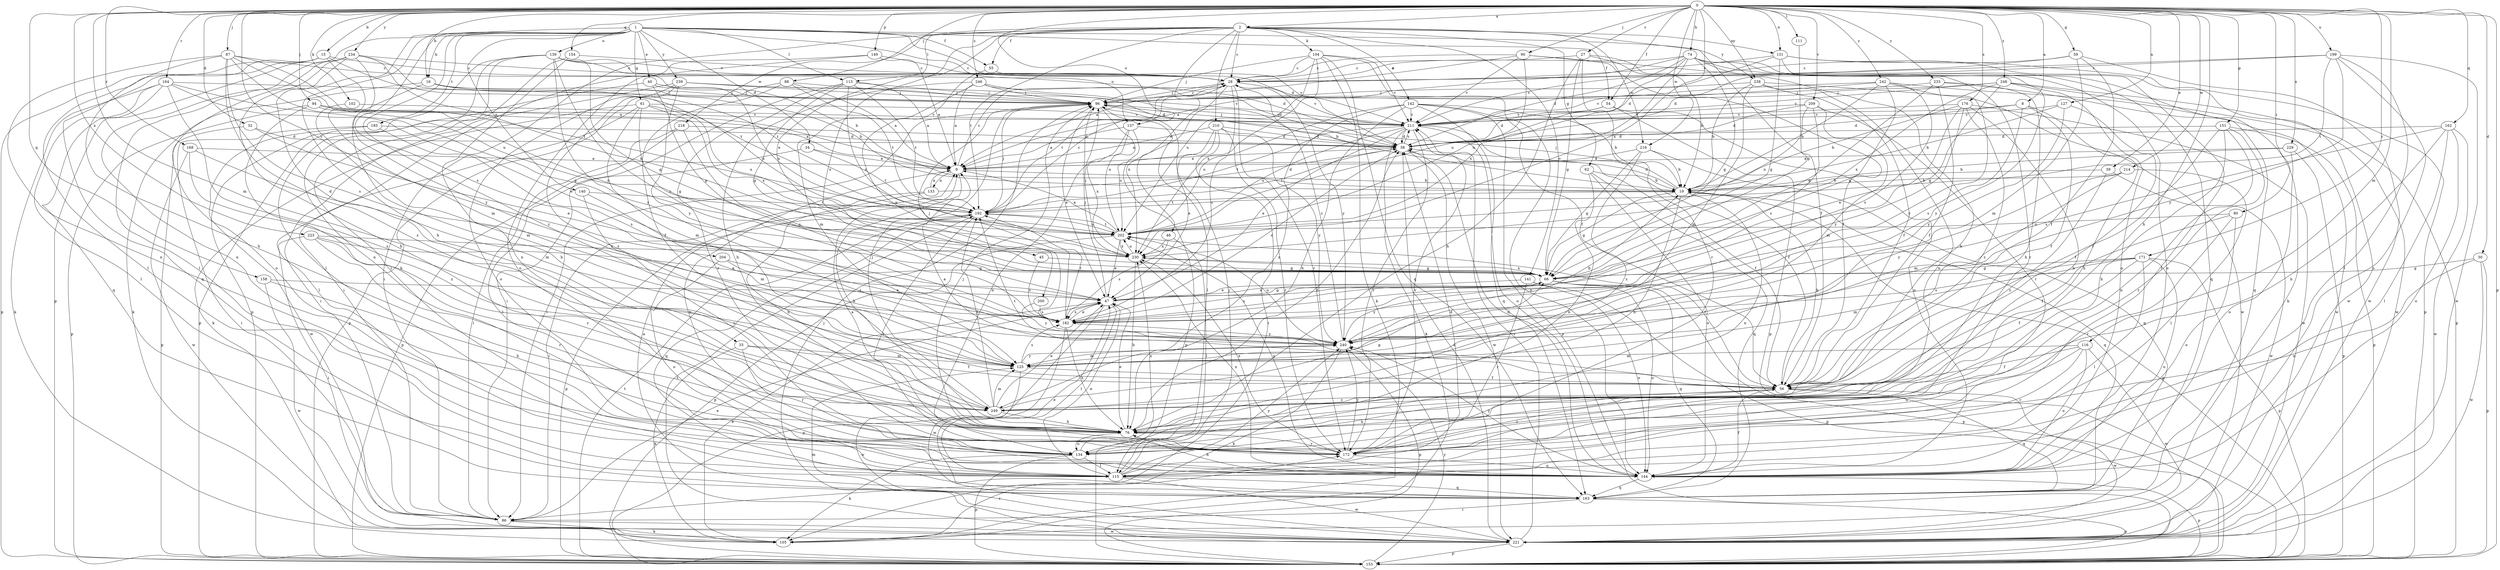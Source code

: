 strict digraph  {
0;
1;
2;
8;
9;
15;
16;
19;
27;
28;
30;
32;
33;
34;
38;
39;
40;
45;
46;
47;
54;
55;
56;
59;
61;
62;
66;
74;
76;
80;
86;
87;
88;
90;
94;
96;
102;
104;
105;
111;
113;
115;
116;
125;
127;
131;
133;
134;
137;
139;
140;
141;
142;
144;
149;
151;
153;
154;
158;
162;
163;
164;
168;
171;
172;
176;
182;
185;
192;
199;
200;
202;
204;
209;
210;
211;
214;
216;
218;
221;
223;
229;
230;
233;
234;
238;
239;
240;
242;
246;
248;
249;
0 -> 2  [label=a];
0 -> 8  [label=a];
0 -> 15  [label=b];
0 -> 16  [label=b];
0 -> 27  [label=c];
0 -> 30  [label=d];
0 -> 32  [label=d];
0 -> 39  [label=e];
0 -> 54  [label=f];
0 -> 59  [label=g];
0 -> 74  [label=h];
0 -> 76  [label=h];
0 -> 80  [label=i];
0 -> 87  [label=j];
0 -> 88  [label=j];
0 -> 90  [label=j];
0 -> 94  [label=j];
0 -> 102  [label=k];
0 -> 111  [label=l];
0 -> 116  [label=m];
0 -> 125  [label=m];
0 -> 127  [label=n];
0 -> 131  [label=n];
0 -> 137  [label=o];
0 -> 149  [label=p];
0 -> 151  [label=p];
0 -> 153  [label=p];
0 -> 154  [label=q];
0 -> 158  [label=q];
0 -> 162  [label=q];
0 -> 164  [label=r];
0 -> 168  [label=r];
0 -> 171  [label=r];
0 -> 176  [label=s];
0 -> 199  [label=u];
0 -> 204  [label=v];
0 -> 209  [label=v];
0 -> 214  [label=w];
0 -> 216  [label=w];
0 -> 223  [label=x];
0 -> 229  [label=x];
0 -> 230  [label=x];
0 -> 233  [label=y];
0 -> 234  [label=y];
0 -> 238  [label=y];
0 -> 242  [label=z];
0 -> 246  [label=z];
0 -> 248  [label=z];
1 -> 16  [label=b];
1 -> 33  [label=d];
1 -> 34  [label=d];
1 -> 38  [label=d];
1 -> 40  [label=e];
1 -> 54  [label=f];
1 -> 55  [label=f];
1 -> 61  [label=g];
1 -> 76  [label=h];
1 -> 113  [label=l];
1 -> 137  [label=o];
1 -> 139  [label=o];
1 -> 140  [label=o];
1 -> 153  [label=p];
1 -> 182  [label=s];
1 -> 185  [label=t];
1 -> 238  [label=y];
1 -> 239  [label=y];
1 -> 249  [label=z];
2 -> 28  [label=c];
2 -> 45  [label=e];
2 -> 46  [label=e];
2 -> 55  [label=f];
2 -> 56  [label=f];
2 -> 62  [label=g];
2 -> 86  [label=i];
2 -> 104  [label=k];
2 -> 113  [label=l];
2 -> 131  [label=n];
2 -> 141  [label=o];
2 -> 142  [label=o];
2 -> 192  [label=t];
2 -> 200  [label=u];
2 -> 210  [label=v];
2 -> 216  [label=w];
2 -> 218  [label=w];
8 -> 38  [label=d];
8 -> 56  [label=f];
8 -> 76  [label=h];
8 -> 182  [label=s];
8 -> 211  [label=v];
9 -> 19  [label=b];
9 -> 28  [label=c];
9 -> 76  [label=h];
9 -> 133  [label=n];
9 -> 134  [label=n];
15 -> 28  [label=c];
15 -> 115  [label=l];
15 -> 125  [label=m];
15 -> 153  [label=p];
15 -> 163  [label=q];
15 -> 192  [label=t];
16 -> 19  [label=b];
16 -> 76  [label=h];
16 -> 96  [label=j];
16 -> 105  [label=k];
16 -> 202  [label=u];
19 -> 38  [label=d];
19 -> 66  [label=g];
19 -> 76  [label=h];
19 -> 96  [label=j];
19 -> 134  [label=n];
19 -> 153  [label=p];
19 -> 163  [label=q];
19 -> 192  [label=t];
27 -> 19  [label=b];
27 -> 28  [label=c];
27 -> 66  [label=g];
27 -> 76  [label=h];
27 -> 144  [label=o];
27 -> 172  [label=r];
28 -> 96  [label=j];
28 -> 172  [label=r];
28 -> 182  [label=s];
28 -> 192  [label=t];
28 -> 211  [label=v];
28 -> 230  [label=x];
28 -> 240  [label=y];
30 -> 66  [label=g];
30 -> 134  [label=n];
30 -> 153  [label=p];
30 -> 221  [label=w];
32 -> 38  [label=d];
32 -> 47  [label=e];
32 -> 153  [label=p];
33 -> 56  [label=f];
33 -> 105  [label=k];
33 -> 125  [label=m];
33 -> 172  [label=r];
34 -> 9  [label=a];
34 -> 115  [label=l];
34 -> 192  [label=t];
38 -> 9  [label=a];
38 -> 56  [label=f];
38 -> 192  [label=t];
38 -> 211  [label=v];
38 -> 221  [label=w];
39 -> 19  [label=b];
39 -> 221  [label=w];
39 -> 249  [label=z];
40 -> 66  [label=g];
40 -> 96  [label=j];
40 -> 153  [label=p];
40 -> 202  [label=u];
45 -> 66  [label=g];
45 -> 182  [label=s];
46 -> 115  [label=l];
46 -> 182  [label=s];
46 -> 230  [label=x];
47 -> 66  [label=g];
47 -> 96  [label=j];
47 -> 115  [label=l];
47 -> 153  [label=p];
47 -> 182  [label=s];
54 -> 38  [label=d];
54 -> 144  [label=o];
54 -> 153  [label=p];
54 -> 211  [label=v];
55 -> 211  [label=v];
55 -> 240  [label=y];
56 -> 9  [label=a];
56 -> 19  [label=b];
56 -> 134  [label=n];
56 -> 163  [label=q];
56 -> 172  [label=r];
56 -> 192  [label=t];
56 -> 221  [label=w];
56 -> 249  [label=z];
59 -> 28  [label=c];
59 -> 56  [label=f];
59 -> 125  [label=m];
59 -> 211  [label=v];
59 -> 221  [label=w];
61 -> 66  [label=g];
61 -> 105  [label=k];
61 -> 115  [label=l];
61 -> 125  [label=m];
61 -> 202  [label=u];
61 -> 211  [label=v];
61 -> 230  [label=x];
62 -> 19  [label=b];
62 -> 134  [label=n];
62 -> 144  [label=o];
62 -> 163  [label=q];
66 -> 47  [label=e];
66 -> 144  [label=o];
66 -> 153  [label=p];
66 -> 163  [label=q];
66 -> 182  [label=s];
66 -> 230  [label=x];
66 -> 240  [label=y];
74 -> 9  [label=a];
74 -> 28  [label=c];
74 -> 38  [label=d];
74 -> 66  [label=g];
74 -> 105  [label=k];
74 -> 144  [label=o];
74 -> 163  [label=q];
74 -> 172  [label=r];
74 -> 202  [label=u];
74 -> 230  [label=x];
76 -> 38  [label=d];
76 -> 47  [label=e];
76 -> 134  [label=n];
76 -> 172  [label=r];
80 -> 56  [label=f];
80 -> 144  [label=o];
80 -> 172  [label=r];
80 -> 202  [label=u];
86 -> 47  [label=e];
86 -> 105  [label=k];
86 -> 221  [label=w];
87 -> 9  [label=a];
87 -> 28  [label=c];
87 -> 76  [label=h];
87 -> 134  [label=n];
87 -> 182  [label=s];
87 -> 192  [label=t];
87 -> 202  [label=u];
87 -> 249  [label=z];
88 -> 9  [label=a];
88 -> 56  [label=f];
88 -> 96  [label=j];
88 -> 153  [label=p];
88 -> 192  [label=t];
90 -> 9  [label=a];
90 -> 28  [label=c];
90 -> 56  [label=f];
90 -> 76  [label=h];
90 -> 202  [label=u];
90 -> 211  [label=v];
94 -> 9  [label=a];
94 -> 76  [label=h];
94 -> 153  [label=p];
94 -> 211  [label=v];
94 -> 230  [label=x];
96 -> 28  [label=c];
96 -> 47  [label=e];
96 -> 86  [label=i];
96 -> 115  [label=l];
96 -> 202  [label=u];
96 -> 211  [label=v];
102 -> 125  [label=m];
102 -> 211  [label=v];
104 -> 28  [label=c];
104 -> 56  [label=f];
104 -> 96  [label=j];
104 -> 105  [label=k];
104 -> 163  [label=q];
104 -> 202  [label=u];
104 -> 211  [label=v];
104 -> 230  [label=x];
105 -> 47  [label=e];
105 -> 172  [label=r];
111 -> 66  [label=g];
113 -> 9  [label=a];
113 -> 66  [label=g];
113 -> 86  [label=i];
113 -> 96  [label=j];
113 -> 172  [label=r];
113 -> 192  [label=t];
113 -> 230  [label=x];
115 -> 38  [label=d];
115 -> 47  [label=e];
115 -> 96  [label=j];
115 -> 163  [label=q];
115 -> 221  [label=w];
115 -> 240  [label=y];
116 -> 56  [label=f];
116 -> 125  [label=m];
116 -> 134  [label=n];
116 -> 144  [label=o];
116 -> 172  [label=r];
116 -> 221  [label=w];
125 -> 56  [label=f];
125 -> 182  [label=s];
125 -> 221  [label=w];
125 -> 240  [label=y];
127 -> 19  [label=b];
127 -> 56  [label=f];
127 -> 211  [label=v];
127 -> 240  [label=y];
131 -> 28  [label=c];
131 -> 38  [label=d];
131 -> 66  [label=g];
131 -> 115  [label=l];
131 -> 153  [label=p];
131 -> 221  [label=w];
133 -> 9  [label=a];
133 -> 38  [label=d];
133 -> 76  [label=h];
133 -> 86  [label=i];
134 -> 105  [label=k];
134 -> 115  [label=l];
134 -> 153  [label=p];
134 -> 230  [label=x];
137 -> 9  [label=a];
137 -> 38  [label=d];
137 -> 134  [label=n];
137 -> 153  [label=p];
137 -> 230  [label=x];
139 -> 19  [label=b];
139 -> 28  [label=c];
139 -> 38  [label=d];
139 -> 66  [label=g];
139 -> 115  [label=l];
139 -> 134  [label=n];
139 -> 153  [label=p];
139 -> 182  [label=s];
139 -> 240  [label=y];
140 -> 125  [label=m];
140 -> 172  [label=r];
140 -> 192  [label=t];
141 -> 47  [label=e];
141 -> 144  [label=o];
141 -> 153  [label=p];
141 -> 172  [label=r];
142 -> 19  [label=b];
142 -> 76  [label=h];
142 -> 144  [label=o];
142 -> 153  [label=p];
142 -> 163  [label=q];
142 -> 202  [label=u];
142 -> 211  [label=v];
142 -> 249  [label=z];
144 -> 38  [label=d];
144 -> 56  [label=f];
144 -> 76  [label=h];
144 -> 153  [label=p];
144 -> 163  [label=q];
144 -> 202  [label=u];
144 -> 230  [label=x];
144 -> 240  [label=y];
149 -> 9  [label=a];
149 -> 28  [label=c];
149 -> 86  [label=i];
149 -> 144  [label=o];
151 -> 38  [label=d];
151 -> 56  [label=f];
151 -> 76  [label=h];
151 -> 134  [label=n];
151 -> 153  [label=p];
151 -> 172  [label=r];
153 -> 192  [label=t];
153 -> 240  [label=y];
154 -> 28  [label=c];
154 -> 115  [label=l];
154 -> 134  [label=n];
158 -> 47  [label=e];
158 -> 76  [label=h];
158 -> 221  [label=w];
162 -> 38  [label=d];
162 -> 76  [label=h];
162 -> 115  [label=l];
162 -> 144  [label=o];
162 -> 182  [label=s];
162 -> 221  [label=w];
163 -> 9  [label=a];
163 -> 47  [label=e];
163 -> 86  [label=i];
163 -> 153  [label=p];
164 -> 47  [label=e];
164 -> 66  [label=g];
164 -> 96  [label=j];
164 -> 105  [label=k];
164 -> 115  [label=l];
164 -> 163  [label=q];
164 -> 249  [label=z];
168 -> 9  [label=a];
168 -> 125  [label=m];
168 -> 221  [label=w];
168 -> 249  [label=z];
171 -> 56  [label=f];
171 -> 66  [label=g];
171 -> 115  [label=l];
171 -> 125  [label=m];
171 -> 144  [label=o];
171 -> 153  [label=p];
171 -> 182  [label=s];
172 -> 9  [label=a];
172 -> 96  [label=j];
172 -> 144  [label=o];
172 -> 211  [label=v];
172 -> 230  [label=x];
172 -> 240  [label=y];
176 -> 19  [label=b];
176 -> 47  [label=e];
176 -> 76  [label=h];
176 -> 211  [label=v];
176 -> 221  [label=w];
176 -> 240  [label=y];
176 -> 249  [label=z];
182 -> 38  [label=d];
182 -> 47  [label=e];
182 -> 76  [label=h];
182 -> 96  [label=j];
182 -> 192  [label=t];
182 -> 221  [label=w];
182 -> 240  [label=y];
185 -> 38  [label=d];
185 -> 86  [label=i];
185 -> 182  [label=s];
185 -> 221  [label=w];
192 -> 28  [label=c];
192 -> 96  [label=j];
192 -> 153  [label=p];
192 -> 163  [label=q];
192 -> 172  [label=r];
192 -> 202  [label=u];
199 -> 28  [label=c];
199 -> 38  [label=d];
199 -> 115  [label=l];
199 -> 144  [label=o];
199 -> 192  [label=t];
199 -> 221  [label=w];
199 -> 240  [label=y];
200 -> 182  [label=s];
200 -> 240  [label=y];
202 -> 9  [label=a];
202 -> 47  [label=e];
202 -> 56  [label=f];
202 -> 153  [label=p];
202 -> 192  [label=t];
202 -> 230  [label=x];
204 -> 66  [label=g];
204 -> 144  [label=o];
204 -> 182  [label=s];
209 -> 38  [label=d];
209 -> 125  [label=m];
209 -> 172  [label=r];
209 -> 182  [label=s];
209 -> 202  [label=u];
209 -> 211  [label=v];
210 -> 9  [label=a];
210 -> 38  [label=d];
210 -> 47  [label=e];
210 -> 86  [label=i];
210 -> 172  [label=r];
210 -> 202  [label=u];
210 -> 240  [label=y];
211 -> 38  [label=d];
211 -> 47  [label=e];
211 -> 56  [label=f];
211 -> 96  [label=j];
211 -> 105  [label=k];
211 -> 144  [label=o];
211 -> 172  [label=r];
211 -> 192  [label=t];
211 -> 202  [label=u];
214 -> 19  [label=b];
214 -> 115  [label=l];
214 -> 125  [label=m];
214 -> 240  [label=y];
216 -> 9  [label=a];
216 -> 19  [label=b];
216 -> 66  [label=g];
216 -> 163  [label=q];
216 -> 249  [label=z];
218 -> 38  [label=d];
218 -> 86  [label=i];
218 -> 153  [label=p];
218 -> 182  [label=s];
221 -> 38  [label=d];
221 -> 96  [label=j];
221 -> 125  [label=m];
221 -> 153  [label=p];
221 -> 192  [label=t];
221 -> 211  [label=v];
223 -> 47  [label=e];
223 -> 86  [label=i];
223 -> 172  [label=r];
223 -> 230  [label=x];
223 -> 249  [label=z];
229 -> 9  [label=a];
229 -> 19  [label=b];
229 -> 144  [label=o];
229 -> 153  [label=p];
230 -> 66  [label=g];
230 -> 76  [label=h];
230 -> 96  [label=j];
230 -> 202  [label=u];
233 -> 56  [label=f];
233 -> 66  [label=g];
233 -> 76  [label=h];
233 -> 96  [label=j];
233 -> 163  [label=q];
234 -> 28  [label=c];
234 -> 76  [label=h];
234 -> 115  [label=l];
234 -> 134  [label=n];
234 -> 144  [label=o];
234 -> 192  [label=t];
234 -> 230  [label=x];
234 -> 240  [label=y];
238 -> 19  [label=b];
238 -> 56  [label=f];
238 -> 96  [label=j];
238 -> 125  [label=m];
238 -> 134  [label=n];
238 -> 221  [label=w];
239 -> 38  [label=d];
239 -> 86  [label=i];
239 -> 96  [label=j];
239 -> 144  [label=o];
239 -> 211  [label=v];
239 -> 240  [label=y];
239 -> 249  [label=z];
240 -> 19  [label=b];
240 -> 28  [label=c];
240 -> 105  [label=k];
240 -> 125  [label=m];
240 -> 153  [label=p];
240 -> 202  [label=u];
242 -> 19  [label=b];
242 -> 66  [label=g];
242 -> 96  [label=j];
242 -> 182  [label=s];
242 -> 211  [label=v];
242 -> 221  [label=w];
242 -> 240  [label=y];
246 -> 9  [label=a];
246 -> 19  [label=b];
246 -> 38  [label=d];
246 -> 76  [label=h];
246 -> 96  [label=j];
246 -> 125  [label=m];
248 -> 66  [label=g];
248 -> 96  [label=j];
248 -> 153  [label=p];
248 -> 211  [label=v];
248 -> 221  [label=w];
248 -> 230  [label=x];
248 -> 240  [label=y];
249 -> 47  [label=e];
249 -> 66  [label=g];
249 -> 76  [label=h];
249 -> 96  [label=j];
249 -> 125  [label=m];
249 -> 192  [label=t];
}
